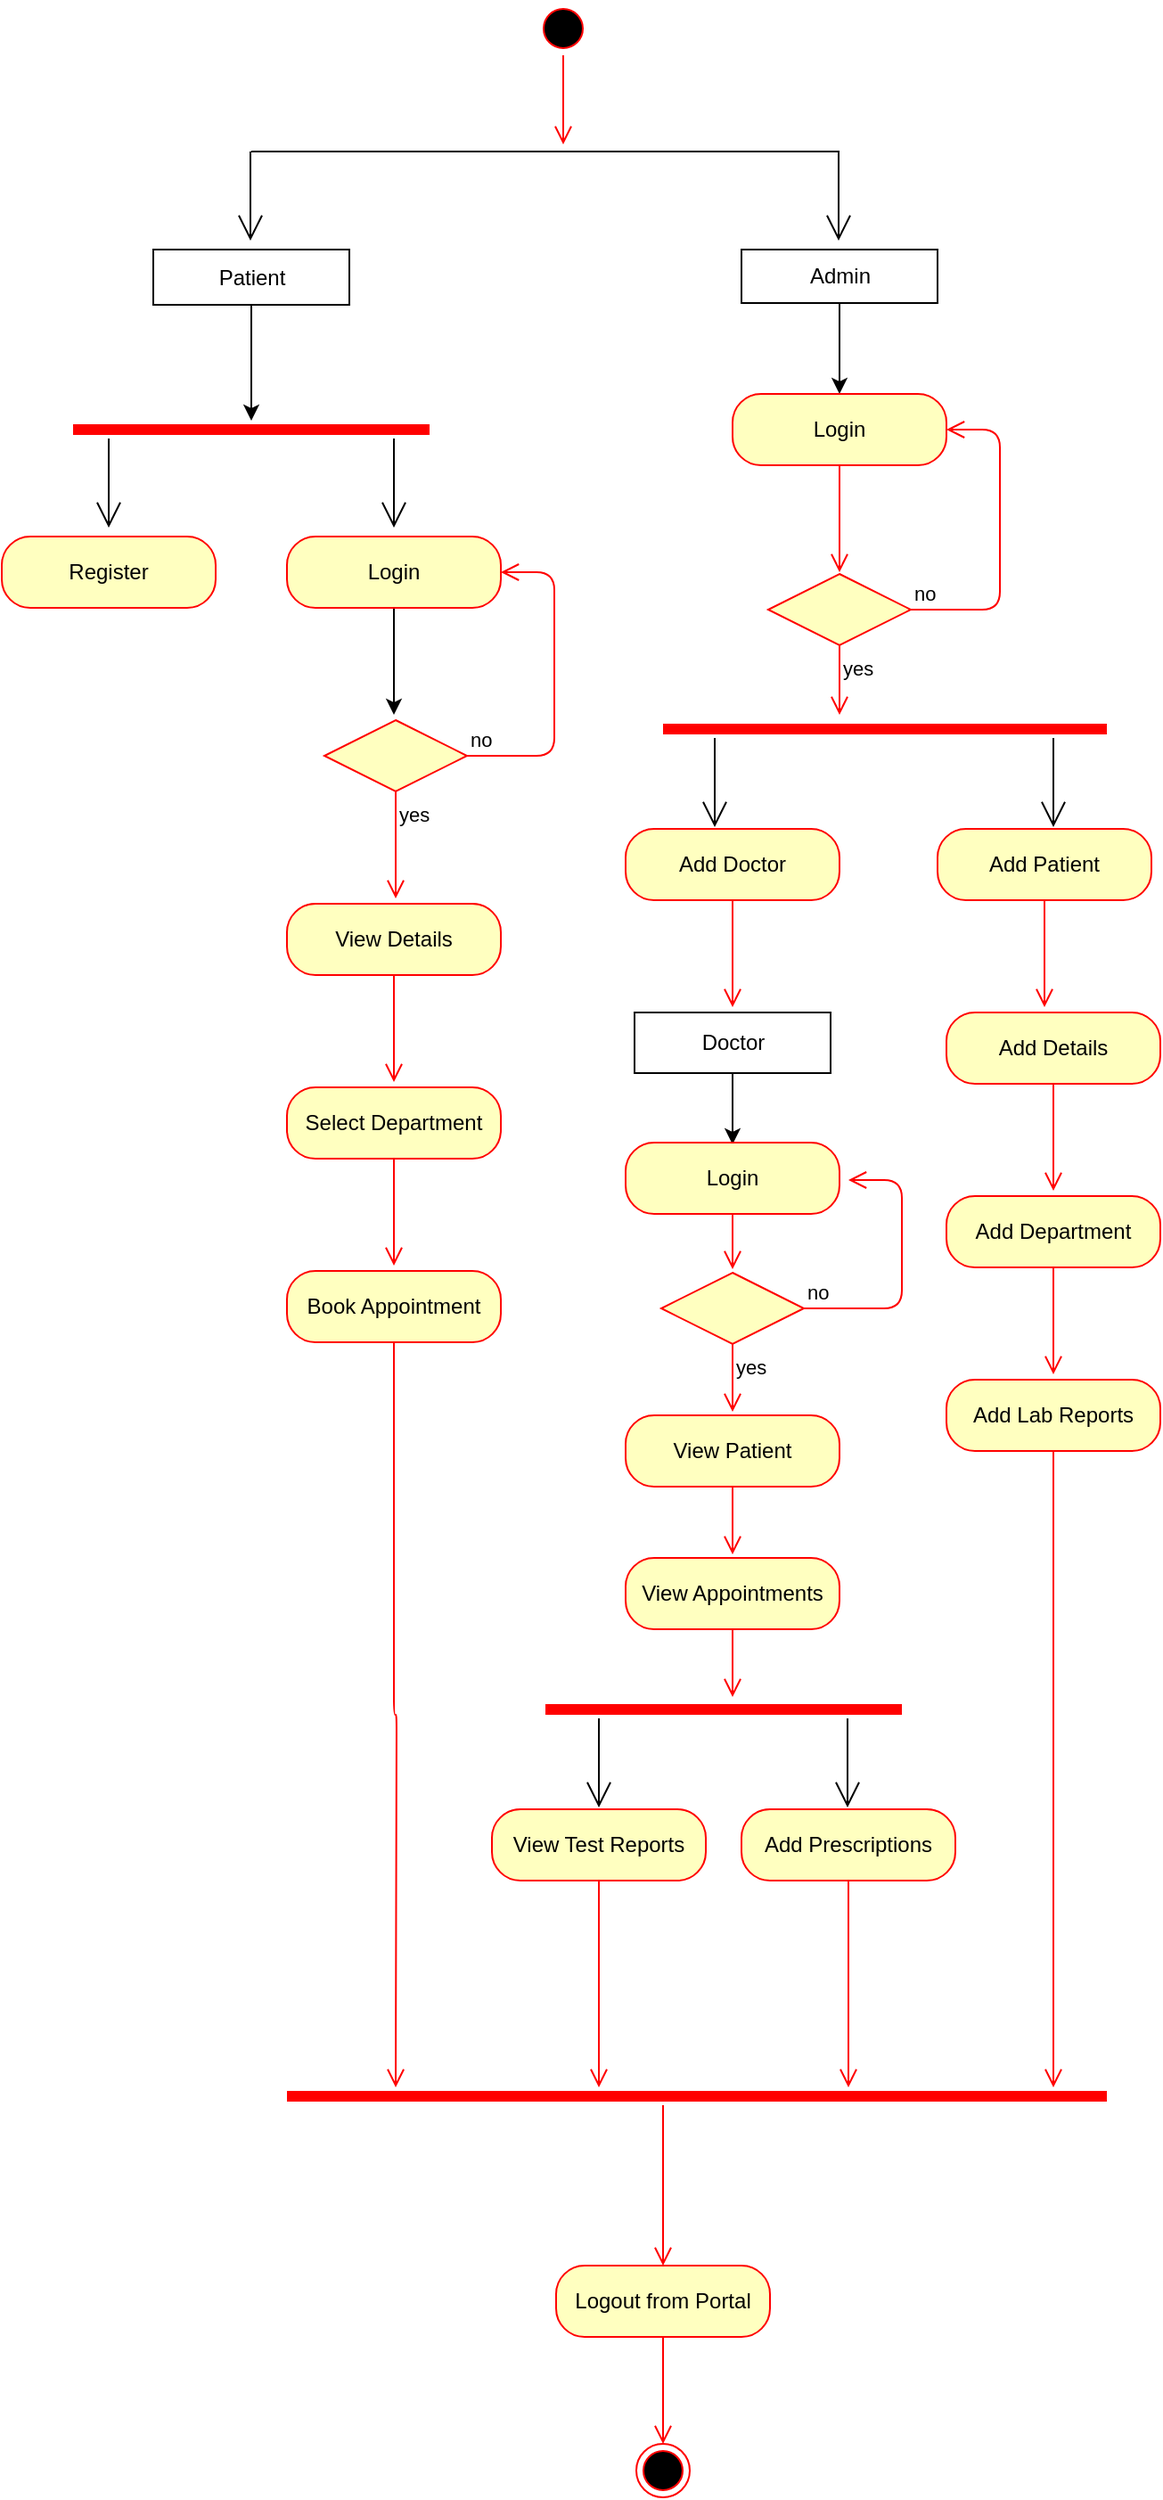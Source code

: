 <mxfile type="google" version="11.0.7"><diagram id="eY42CGsyIKhM0e2JtmBw" name="Page-1"><mxGraphModel grid="1" shadow="0" math="0" pageHeight="1100" pageWidth="850" pageScale="1" page="1" fold="1" arrows="1" connect="1" tooltips="1" guides="1" gridSize="10" dy="734" dx="782"><root><mxCell id="0" /><mxCell id="1" parent="0" /><mxCell id="2FgGBuXpHl9NPkARLpb7-1" value="" style="ellipse;html=1;shape=startState;fillColor=#000000;strokeColor=#ff0000;" parent="1" vertex="1"><mxGeometry as="geometry" height="30" width="30" y="60" x="460" /></mxCell><mxCell id="2FgGBuXpHl9NPkARLpb7-2" value="" style="edgeStyle=orthogonalEdgeStyle;html=1;verticalAlign=bottom;endArrow=open;endSize=8;strokeColor=#ff0000;" parent="1" edge="1" source="2FgGBuXpHl9NPkARLpb7-1"><mxGeometry as="geometry" relative="1"><mxPoint as="targetPoint" y="140" x="475" /></mxGeometry></mxCell><mxCell id="2FgGBuXpHl9NPkARLpb7-3" value="" style="line;strokeWidth=1;fillColor=none;align=left;verticalAlign=middle;spacingTop=-1;spacingLeft=3;spacingRight=3;rotatable=0;labelPosition=right;points=[];portConstraint=eastwest;" parent="1" vertex="1"><mxGeometry as="geometry" height="8" width="330" y="140" x="300" /></mxCell><mxCell id="2FgGBuXpHl9NPkARLpb7-4" value="" style="endArrow=open;endFill=1;endSize=12;html=1;" parent="1" edge="1"><mxGeometry as="geometry" width="160" relative="1"><mxPoint as="sourcePoint" y="144" x="299.5" /><mxPoint as="targetPoint" y="194" x="299.5" /></mxGeometry></mxCell><mxCell id="2FgGBuXpHl9NPkARLpb7-5" value="" style="endArrow=open;endFill=1;endSize=12;html=1;" parent="1" edge="1"><mxGeometry as="geometry" width="160" relative="1"><mxPoint as="sourcePoint" y="144" x="629.5" /><mxPoint as="targetPoint" y="194" x="629.5" /></mxGeometry></mxCell><mxCell id="2FgGBuXpHl9NPkARLpb7-15" value="" style="edgeStyle=orthogonalEdgeStyle;rounded=0;orthogonalLoop=1;jettySize=auto;html=1;" parent="1" edge="1" target="2FgGBuXpHl9NPkARLpb7-12" source="2FgGBuXpHl9NPkARLpb7-6"><mxGeometry as="geometry" relative="1" /></mxCell><mxCell id="2FgGBuXpHl9NPkARLpb7-6" value="Patient" style="html=1;" parent="1" vertex="1"><mxGeometry as="geometry" height="31" width="110" y="199" x="245" /></mxCell><mxCell id="2FgGBuXpHl9NPkARLpb7-38" value="" style="edgeStyle=orthogonalEdgeStyle;rounded=0;orthogonalLoop=1;jettySize=auto;html=1;" parent="1" edge="1" source="2FgGBuXpHl9NPkARLpb7-7"><mxGeometry as="geometry" relative="1"><mxPoint as="targetPoint" y="280" x="630" /></mxGeometry></mxCell><mxCell id="2FgGBuXpHl9NPkARLpb7-7" value="Admin" style="html=1;" parent="1" vertex="1"><mxGeometry as="geometry" height="30" width="110" y="199" x="575" /></mxCell><mxCell id="2FgGBuXpHl9NPkARLpb7-12" value="" style="shape=line;html=1;strokeWidth=6;strokeColor=#ff0000;" parent="1" vertex="1"><mxGeometry as="geometry" height="10" width="200" y="295" x="200" /></mxCell><mxCell id="2FgGBuXpHl9NPkARLpb7-16" value="" style="endArrow=open;endFill=1;endSize=12;html=1;" parent="1" edge="1"><mxGeometry as="geometry" width="160" relative="1"><mxPoint as="sourcePoint" y="305" x="380" /><mxPoint as="targetPoint" y="355" x="380" /></mxGeometry></mxCell><mxCell id="2FgGBuXpHl9NPkARLpb7-17" value="" style="endArrow=open;endFill=1;endSize=12;html=1;" parent="1" edge="1"><mxGeometry as="geometry" width="160" relative="1"><mxPoint as="sourcePoint" y="305" x="220" /><mxPoint as="targetPoint" y="355" x="220" /></mxGeometry></mxCell><mxCell id="2FgGBuXpHl9NPkARLpb7-18" value="Register" style="rounded=1;whiteSpace=wrap;html=1;arcSize=40;fontColor=#000000;fillColor=#ffffc0;strokeColor=#ff0000;" parent="1" vertex="1"><mxGeometry as="geometry" height="40" width="120" y="360" x="160" /></mxCell><mxCell id="2FgGBuXpHl9NPkARLpb7-27" value="" style="edgeStyle=orthogonalEdgeStyle;rounded=0;orthogonalLoop=1;jettySize=auto;html=1;" parent="1" edge="1" source="2FgGBuXpHl9NPkARLpb7-21"><mxGeometry as="geometry" relative="1"><mxPoint as="targetPoint" y="460" x="380" /></mxGeometry></mxCell><mxCell id="2FgGBuXpHl9NPkARLpb7-21" value="Login" style="rounded=1;whiteSpace=wrap;html=1;arcSize=40;fontColor=#000000;fillColor=#ffffc0;strokeColor=#ff0000;" parent="1" vertex="1"><mxGeometry as="geometry" height="40" width="120" y="360" x="320" /></mxCell><mxCell id="2FgGBuXpHl9NPkARLpb7-28" value="" style="rhombus;whiteSpace=wrap;html=1;fillColor=#ffffc0;strokeColor=#ff0000;" parent="1" vertex="1"><mxGeometry as="geometry" height="40" width="80" y="463" x="341" /></mxCell><mxCell id="2FgGBuXpHl9NPkARLpb7-29" value="no" style="edgeStyle=orthogonalEdgeStyle;html=1;align=left;verticalAlign=bottom;endArrow=open;endSize=8;strokeColor=#ff0000;entryX=1;entryY=0.5;entryDx=0;entryDy=0;" parent="1" edge="1" target="2FgGBuXpHl9NPkARLpb7-21" source="2FgGBuXpHl9NPkARLpb7-28"><mxGeometry as="geometry" x="-1" relative="1"><mxPoint as="targetPoint" y="380" x="521" /><Array as="points"><mxPoint y="483" x="470" /><mxPoint y="380" x="470" /></Array></mxGeometry></mxCell><mxCell id="2FgGBuXpHl9NPkARLpb7-30" value="yes" style="edgeStyle=orthogonalEdgeStyle;html=1;align=left;verticalAlign=top;endArrow=open;endSize=8;strokeColor=#ff0000;" parent="1" edge="1" source="2FgGBuXpHl9NPkARLpb7-28"><mxGeometry as="geometry" x="-1" relative="1"><mxPoint as="targetPoint" y="563" x="381" /></mxGeometry></mxCell><mxCell id="2FgGBuXpHl9NPkARLpb7-31" value="View Details" style="rounded=1;whiteSpace=wrap;html=1;arcSize=40;fontColor=#000000;fillColor=#ffffc0;strokeColor=#ff0000;" parent="1" vertex="1"><mxGeometry as="geometry" height="40" width="120" y="566" x="320" /></mxCell><mxCell id="2FgGBuXpHl9NPkARLpb7-32" value="" style="edgeStyle=orthogonalEdgeStyle;html=1;verticalAlign=bottom;endArrow=open;endSize=8;strokeColor=#ff0000;" parent="1" edge="1" source="2FgGBuXpHl9NPkARLpb7-31"><mxGeometry as="geometry" relative="1"><mxPoint as="targetPoint" y="666" x="380" /></mxGeometry></mxCell><mxCell id="2FgGBuXpHl9NPkARLpb7-33" value="Select Department" style="rounded=1;whiteSpace=wrap;html=1;arcSize=40;fontColor=#000000;fillColor=#ffffc0;strokeColor=#ff0000;" parent="1" vertex="1"><mxGeometry as="geometry" height="40" width="120" y="669" x="320" /></mxCell><mxCell id="2FgGBuXpHl9NPkARLpb7-34" value="" style="edgeStyle=orthogonalEdgeStyle;html=1;verticalAlign=bottom;endArrow=open;endSize=8;strokeColor=#ff0000;" parent="1" edge="1" source="2FgGBuXpHl9NPkARLpb7-33"><mxGeometry as="geometry" relative="1"><mxPoint as="targetPoint" y="769" x="380" /></mxGeometry></mxCell><mxCell id="2FgGBuXpHl9NPkARLpb7-35" value="Book Appointment" style="rounded=1;whiteSpace=wrap;html=1;arcSize=40;fontColor=#000000;fillColor=#ffffc0;strokeColor=#ff0000;" parent="1" vertex="1"><mxGeometry as="geometry" height="40" width="120" y="772" x="320" /></mxCell><mxCell id="2FgGBuXpHl9NPkARLpb7-36" value="" style="edgeStyle=orthogonalEdgeStyle;html=1;verticalAlign=bottom;endArrow=open;endSize=8;strokeColor=#ff0000;" parent="1" edge="1" source="2FgGBuXpHl9NPkARLpb7-35"><mxGeometry as="geometry" relative="1"><mxPoint as="targetPoint" y="1230" x="381" /></mxGeometry></mxCell><mxCell id="2FgGBuXpHl9NPkARLpb7-39" value="Login" style="rounded=1;whiteSpace=wrap;html=1;arcSize=40;fontColor=#000000;fillColor=#ffffc0;strokeColor=#ff0000;" parent="1" vertex="1"><mxGeometry as="geometry" height="40" width="120" y="280" x="570" /></mxCell><mxCell id="2FgGBuXpHl9NPkARLpb7-40" value="" style="edgeStyle=orthogonalEdgeStyle;html=1;verticalAlign=bottom;endArrow=open;endSize=8;strokeColor=#ff0000;" parent="1" edge="1" source="2FgGBuXpHl9NPkARLpb7-39"><mxGeometry as="geometry" relative="1"><mxPoint as="targetPoint" y="380" x="630" /></mxGeometry></mxCell><mxCell id="2FgGBuXpHl9NPkARLpb7-41" value="" style="rhombus;whiteSpace=wrap;html=1;fillColor=#ffffc0;strokeColor=#ff0000;" parent="1" vertex="1"><mxGeometry as="geometry" height="40" width="80" y="381" x="590" /></mxCell><mxCell id="2FgGBuXpHl9NPkARLpb7-42" value="no" style="edgeStyle=orthogonalEdgeStyle;html=1;align=left;verticalAlign=bottom;endArrow=open;endSize=8;strokeColor=#ff0000;entryX=1;entryY=0.5;entryDx=0;entryDy=0;" parent="1" edge="1" target="2FgGBuXpHl9NPkARLpb7-39" source="2FgGBuXpHl9NPkARLpb7-41"><mxGeometry as="geometry" x="-1" relative="1"><mxPoint as="targetPoint" y="300" x="780" /><Array as="points"><mxPoint y="401" x="720" /><mxPoint y="300" x="720" /></Array></mxGeometry></mxCell><mxCell id="2FgGBuXpHl9NPkARLpb7-43" value="yes" style="edgeStyle=orthogonalEdgeStyle;html=1;align=left;verticalAlign=top;endArrow=open;endSize=8;strokeColor=#ff0000;" parent="1" edge="1" source="2FgGBuXpHl9NPkARLpb7-41"><mxGeometry as="geometry" x="-1" relative="1"><mxPoint as="targetPoint" y="460" x="630" /></mxGeometry></mxCell><mxCell id="2ofTglGU4kFIDrPvg80w-1" value="Add Doctor" style="rounded=1;whiteSpace=wrap;html=1;arcSize=40;fontColor=#000000;fillColor=#ffffc0;strokeColor=#ff0000;" parent="1" vertex="1"><mxGeometry as="geometry" height="40" width="120" y="524" x="510" /></mxCell><mxCell id="2ofTglGU4kFIDrPvg80w-2" value="" style="edgeStyle=orthogonalEdgeStyle;html=1;verticalAlign=bottom;endArrow=open;endSize=8;strokeColor=#ff0000;" parent="1" edge="1" source="2ofTglGU4kFIDrPvg80w-1"><mxGeometry as="geometry" relative="1"><mxPoint as="targetPoint" y="624" x="570" /></mxGeometry></mxCell><mxCell id="2ofTglGU4kFIDrPvg80w-7" value="" style="edgeStyle=orthogonalEdgeStyle;rounded=0;orthogonalLoop=1;jettySize=auto;html=1;" parent="1" edge="1" source="2ofTglGU4kFIDrPvg80w-5"><mxGeometry as="geometry" relative="1"><mxPoint as="targetPoint" y="701" x="570" /></mxGeometry></mxCell><mxCell id="2ofTglGU4kFIDrPvg80w-5" value="Doctor" style="html=1;" parent="1" vertex="1"><mxGeometry as="geometry" height="34" width="110" y="627" x="515" /></mxCell><mxCell id="2ofTglGU4kFIDrPvg80w-8" value="Login" style="rounded=1;whiteSpace=wrap;html=1;arcSize=40;fontColor=#000000;fillColor=#ffffc0;strokeColor=#ff0000;" parent="1" vertex="1"><mxGeometry as="geometry" height="40" width="120" y="700" x="510" /></mxCell><mxCell id="2ofTglGU4kFIDrPvg80w-9" value="" style="edgeStyle=orthogonalEdgeStyle;html=1;verticalAlign=bottom;endArrow=open;endSize=8;strokeColor=#ff0000;" parent="1" edge="1" source="2ofTglGU4kFIDrPvg80w-8"><mxGeometry as="geometry" relative="1"><mxPoint as="targetPoint" y="771" x="570" /></mxGeometry></mxCell><mxCell id="2ofTglGU4kFIDrPvg80w-10" value="" style="rhombus;whiteSpace=wrap;html=1;fillColor=#ffffc0;strokeColor=#ff0000;" parent="1" vertex="1"><mxGeometry as="geometry" height="40" width="80" y="773" x="530" /></mxCell><mxCell id="2ofTglGU4kFIDrPvg80w-11" value="no" style="edgeStyle=orthogonalEdgeStyle;html=1;align=left;verticalAlign=bottom;endArrow=open;endSize=8;strokeColor=#ff0000;" parent="1" edge="1" source="2ofTglGU4kFIDrPvg80w-10"><mxGeometry as="geometry" x="-1" relative="1"><mxPoint as="targetPoint" y="721" x="635" /><Array as="points"><mxPoint y="793" x="665" /><mxPoint y="721" x="665" /></Array></mxGeometry></mxCell><mxCell id="2ofTglGU4kFIDrPvg80w-12" value="yes" style="edgeStyle=orthogonalEdgeStyle;html=1;align=left;verticalAlign=top;endArrow=open;endSize=8;strokeColor=#ff0000;" parent="1" edge="1" source="2ofTglGU4kFIDrPvg80w-10"><mxGeometry as="geometry" x="-1" relative="1"><mxPoint as="targetPoint" y="851" x="570" /></mxGeometry></mxCell><mxCell id="2ofTglGU4kFIDrPvg80w-14" value="View Patient" style="rounded=1;whiteSpace=wrap;html=1;arcSize=40;fontColor=#000000;fillColor=#ffffc0;strokeColor=#ff0000;" parent="1" vertex="1"><mxGeometry as="geometry" height="40" width="120" y="853" x="510" /></mxCell><mxCell id="2ofTglGU4kFIDrPvg80w-15" value="" style="edgeStyle=orthogonalEdgeStyle;html=1;verticalAlign=bottom;endArrow=open;endSize=8;strokeColor=#ff0000;" parent="1" edge="1" source="2ofTglGU4kFIDrPvg80w-14"><mxGeometry as="geometry" relative="1"><mxPoint as="targetPoint" y="931" x="570" /></mxGeometry></mxCell><mxCell id="2ofTglGU4kFIDrPvg80w-16" value="View Appointments" style="rounded=1;whiteSpace=wrap;html=1;arcSize=40;fontColor=#000000;fillColor=#ffffc0;strokeColor=#ff0000;" parent="1" vertex="1"><mxGeometry as="geometry" height="40" width="120" y="933" x="510" /></mxCell><mxCell id="2ofTglGU4kFIDrPvg80w-17" value="" style="edgeStyle=orthogonalEdgeStyle;html=1;verticalAlign=bottom;endArrow=open;endSize=8;strokeColor=#ff0000;" parent="1" edge="1" source="2ofTglGU4kFIDrPvg80w-16"><mxGeometry as="geometry" relative="1"><mxPoint as="targetPoint" y="1011" x="570" /></mxGeometry></mxCell><mxCell id="2ofTglGU4kFIDrPvg80w-18" value="" style="shape=line;html=1;strokeWidth=6;strokeColor=#ff0000;" parent="1" vertex="1"><mxGeometry as="geometry" height="10" width="200" y="1013" x="465" /></mxCell><mxCell id="2ofTglGU4kFIDrPvg80w-21" value="" style="endArrow=open;endFill=1;endSize=12;html=1;" parent="1" edge="1"><mxGeometry as="geometry" width="160" relative="1"><mxPoint as="sourcePoint" y="1023" x="634.5" /><mxPoint as="targetPoint" y="1073" x="634.5" /></mxGeometry></mxCell><mxCell id="2ofTglGU4kFIDrPvg80w-22" value="" style="endArrow=open;endFill=1;endSize=12;html=1;" parent="1" edge="1"><mxGeometry as="geometry" width="160" relative="1"><mxPoint as="sourcePoint" y="1023" x="495" /><mxPoint as="targetPoint" y="1073" x="495" /></mxGeometry></mxCell><mxCell id="2ofTglGU4kFIDrPvg80w-24" value="View Test Reports" style="rounded=1;whiteSpace=wrap;html=1;arcSize=40;fontColor=#000000;fillColor=#ffffc0;strokeColor=#ff0000;" parent="1" vertex="1"><mxGeometry as="geometry" height="40" width="120" y="1074" x="435" /></mxCell><mxCell id="2ofTglGU4kFIDrPvg80w-25" value="" style="edgeStyle=orthogonalEdgeStyle;html=1;verticalAlign=bottom;endArrow=open;endSize=8;strokeColor=#ff0000;" parent="1" edge="1" source="2ofTglGU4kFIDrPvg80w-24"><mxGeometry as="geometry" relative="1"><mxPoint as="targetPoint" y="1230" x="495" /></mxGeometry></mxCell><mxCell id="2ofTglGU4kFIDrPvg80w-26" value="Add Prescriptions" style="rounded=1;whiteSpace=wrap;html=1;arcSize=40;fontColor=#000000;fillColor=#ffffc0;strokeColor=#ff0000;" parent="1" vertex="1"><mxGeometry as="geometry" height="40" width="120" y="1074" x="575" /></mxCell><mxCell id="2ofTglGU4kFIDrPvg80w-27" value="" style="edgeStyle=orthogonalEdgeStyle;html=1;verticalAlign=bottom;endArrow=open;endSize=8;strokeColor=#ff0000;" parent="1" edge="1" source="2ofTglGU4kFIDrPvg80w-26"><mxGeometry as="geometry" relative="1"><mxPoint as="targetPoint" y="1230" x="635" /></mxGeometry></mxCell><mxCell id="2ofTglGU4kFIDrPvg80w-28" value="" style="shape=line;html=1;strokeWidth=6;strokeColor=#ff0000;" parent="1" vertex="1"><mxGeometry as="geometry" height="10" width="460" y="1230" x="320" /></mxCell><mxCell id="2ofTglGU4kFIDrPvg80w-29" value="" style="edgeStyle=orthogonalEdgeStyle;html=1;verticalAlign=bottom;endArrow=open;endSize=8;strokeColor=#ff0000;" parent="1" edge="1" source="2ofTglGU4kFIDrPvg80w-28"><mxGeometry as="geometry" relative="1"><mxPoint as="targetPoint" y="1330" x="531" /><Array as="points"><mxPoint y="1330" x="531" /></Array></mxGeometry></mxCell><mxCell id="2ofTglGU4kFIDrPvg80w-30" value="Logout from Portal" style="rounded=1;whiteSpace=wrap;html=1;arcSize=40;fontColor=#000000;fillColor=#ffffc0;strokeColor=#ff0000;" parent="1" vertex="1"><mxGeometry as="geometry" height="40" width="120" y="1330" x="471" /></mxCell><mxCell id="2ofTglGU4kFIDrPvg80w-31" value="" style="edgeStyle=orthogonalEdgeStyle;html=1;verticalAlign=bottom;endArrow=open;endSize=8;strokeColor=#ff0000;" parent="1" edge="1" source="2ofTglGU4kFIDrPvg80w-30"><mxGeometry as="geometry" relative="1"><mxPoint as="targetPoint" y="1430" x="531" /></mxGeometry></mxCell><mxCell id="2ofTglGU4kFIDrPvg80w-32" value="" style="ellipse;html=1;shape=endState;fillColor=#000000;strokeColor=#ff0000;" parent="1" vertex="1"><mxGeometry as="geometry" height="30" width="30" y="1430" x="516" /></mxCell><mxCell id="E0_fuPhx8s1OGEM4VIk5-1" value="" style="shape=line;html=1;strokeWidth=6;strokeColor=#ff0000;" parent="1" vertex="1"><mxGeometry as="geometry" height="10" width="249" y="463" x="531" /></mxCell><mxCell id="E0_fuPhx8s1OGEM4VIk5-3" value="" style="endArrow=open;endFill=1;endSize=12;html=1;" parent="1" edge="1"><mxGeometry as="geometry" width="160" relative="1"><mxPoint as="sourcePoint" y="473" x="560" /><mxPoint as="targetPoint" y="523" x="560" /></mxGeometry></mxCell><mxCell id="E0_fuPhx8s1OGEM4VIk5-4" value="" style="endArrow=open;endFill=1;endSize=12;html=1;" parent="1" edge="1"><mxGeometry as="geometry" width="160" relative="1"><mxPoint as="sourcePoint" y="473" x="750" /><mxPoint as="targetPoint" y="523" x="750" /></mxGeometry></mxCell><mxCell id="E0_fuPhx8s1OGEM4VIk5-5" value="Add Patient" style="rounded=1;whiteSpace=wrap;html=1;arcSize=40;fontColor=#000000;fillColor=#ffffc0;strokeColor=#ff0000;" parent="1" vertex="1"><mxGeometry as="geometry" height="40" width="120" y="524" x="685" /></mxCell><mxCell id="E0_fuPhx8s1OGEM4VIk5-6" value="" style="edgeStyle=orthogonalEdgeStyle;html=1;verticalAlign=bottom;endArrow=open;endSize=8;strokeColor=#ff0000;" parent="1" edge="1" source="E0_fuPhx8s1OGEM4VIk5-5"><mxGeometry as="geometry" relative="1"><mxPoint as="targetPoint" y="624" x="745" /></mxGeometry></mxCell><mxCell id="E0_fuPhx8s1OGEM4VIk5-7" value="Add Details" style="rounded=1;whiteSpace=wrap;html=1;arcSize=40;fontColor=#000000;fillColor=#ffffc0;strokeColor=#ff0000;" parent="1" vertex="1"><mxGeometry as="geometry" height="40" width="120" y="627" x="690" /></mxCell><mxCell id="E0_fuPhx8s1OGEM4VIk5-8" value="" style="edgeStyle=orthogonalEdgeStyle;html=1;verticalAlign=bottom;endArrow=open;endSize=8;strokeColor=#ff0000;" parent="1" edge="1" source="E0_fuPhx8s1OGEM4VIk5-7"><mxGeometry as="geometry" relative="1"><mxPoint as="targetPoint" y="727" x="750" /></mxGeometry></mxCell><mxCell id="E0_fuPhx8s1OGEM4VIk5-9" value="Add Department" style="rounded=1;whiteSpace=wrap;html=1;arcSize=40;fontColor=#000000;fillColor=#ffffc0;strokeColor=#ff0000;" parent="1" vertex="1"><mxGeometry as="geometry" height="40" width="120" y="730" x="690" /></mxCell><mxCell id="E0_fuPhx8s1OGEM4VIk5-10" value="" style="edgeStyle=orthogonalEdgeStyle;html=1;verticalAlign=bottom;endArrow=open;endSize=8;strokeColor=#ff0000;" parent="1" edge="1" source="E0_fuPhx8s1OGEM4VIk5-9"><mxGeometry as="geometry" relative="1"><mxPoint as="targetPoint" y="830" x="750" /></mxGeometry></mxCell><mxCell id="E0_fuPhx8s1OGEM4VIk5-11" value="Add Lab Reports" style="rounded=1;whiteSpace=wrap;html=1;arcSize=40;fontColor=#000000;fillColor=#ffffc0;strokeColor=#ff0000;" parent="1" vertex="1"><mxGeometry as="geometry" height="40" width="120" y="833" x="690" /></mxCell><mxCell id="E0_fuPhx8s1OGEM4VIk5-12" value="" style="edgeStyle=orthogonalEdgeStyle;html=1;verticalAlign=bottom;endArrow=open;endSize=8;strokeColor=#ff0000;" parent="1" edge="1" source="E0_fuPhx8s1OGEM4VIk5-11"><mxGeometry as="geometry" relative="1"><mxPoint as="targetPoint" y="1230" x="750" /></mxGeometry></mxCell></root></mxGraphModel></diagram></mxfile>
